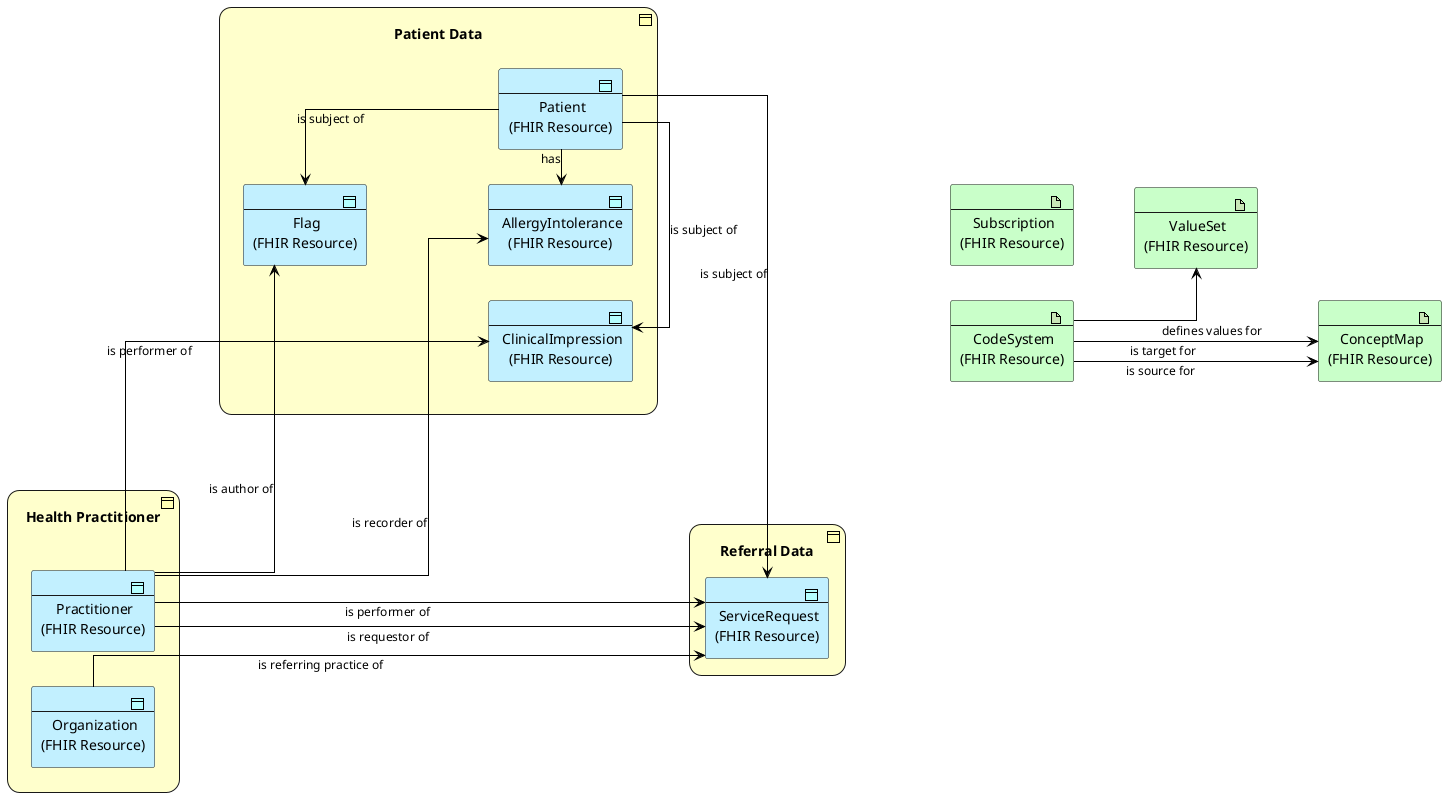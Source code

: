 @startuml
!include <archimate/Archimate>

left to right direction
skinparam linetype ortho

skinparam <<verb>> {
  roundCorner 25
}


sprite $bDataObject jar:archimate/business-object


' Manufacture a parent Resource class...
rectangle "Patient Data" as clPatient <<$bDataObject>> <<verb>> #Business {
  Application_DataObject(rsClinicalImpression, "ClinicalImpression\n(FHIR Resource)")
  Application_DataObject(rsPatient, "Patient\n(FHIR Resource)")
  Application_DataObject(rsFlag,    "Flag\n(FHIR Resource)")
  Application_DataObject(rsAllergyIntolerance, "AllergyIntolerance\n(FHIR Resource)")
}

rectangle "Health Practitioner" as clPractitioner <<$bDataObject>> <<verb>> #Business {
  Application_DataObject(rsPractitioner, "Practitioner\n(FHIR Resource)")
  Application_DataObject(rsOrganization, "Organization\n(FHIR Resource)")
}

rectangle "Referral Data" as clReferral <<$bDataObject>> <<verb>> #Business {
  Application_DataObject(rsServiceRequest, "ServiceRequest\n(FHIR Resource)")
}


Technology_Artifact(rsSubscription, "Subscription\n(FHIR Resource)")
Technology_Artifact(rsCodeSystem,   "CodeSystem\n(FHIR Resource)")
Technology_Artifact(rsValueSet,     "ValueSet\n(FHIR Resource)")
Technology_Artifact(rsConceptMap,   "ConceptMap\n(FHIR Resource)")



url of rsPatient is [[StructureDefinition-NZCentralRegionPatient.html]]
url of rsAllergyIntolerance is [[StructureDefinition-NZCentralRegionAllergyIntolerance.html]]
url of rsFlag is [[StructureDefinition-NZCentralRegionFlag.html]]
url of rsClinicalImpression is [[StructureDefinition-NZCentralRegionClinicalImpression.html]]
url of rsPractitioner is [[StructureDefinition-NZCentralRegionPractitioner.html]]
url of rsOrganization is [[StructureDefinition-NZCentralRegionOrganization.html]]
url of rsServiceRequest is [[StructureDefinition-NZCentralRegionReferral.html]]

url of rsSubscription is [[StructureDefinition-NZCentralRegionSubscription.html]]
url of rsCodeSystem is [[https://hl7.org/fhir/R4/codesystem.html]]
url of rsValueSet is [[https://hl7.org/fhir/R4/valueset.html]]
url of rsConceptMap is [[https://hl7.org/fhir/R4/conceptmap.html]]

rsPatient -r-> rsClinicalImpression: is subject of
rsPatient -l-> rsFlag: is subject of
rsPatient -l--> rsAllergyIntolerance: has
rsPatient --> rsServiceRequest: is subject of

rsPractitioner --> rsFlag: is author of
rsPractitioner --> rsAllergyIntolerance: is recorder of
rsPractitioner ----> rsServiceRequest: is requestor of
rsPractitioner ----> rsServiceRequest: is performer of
rsPractitioner ----> rsClinicalImpression: is performer of

rsOrganization ---> rsServiceRequest: is referring practice of

rsCodeSystem --> rsValueSet: defines values for
rsCodeSystem ---> rsConceptMap: is source for
rsCodeSystem ---> rsConceptMap: is target for

clPractitioner -[hidden]-> clPatient
rsFlag -[hidden]--> rsAllergyIntolerance
rsClinicalImpression --[hidden]--> rsCodeSystem
rsSubscription -[hidden]-> rsValueSet

@enduml
